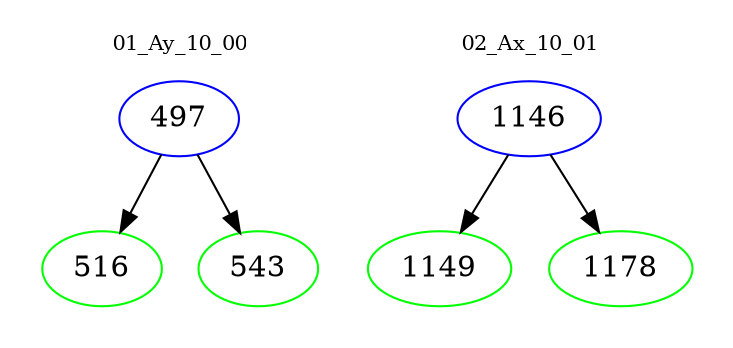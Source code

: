 digraph{
subgraph cluster_0 {
color = white
label = "01_Ay_10_00";
fontsize=10;
T0_497 [label="497", color="blue"]
T0_497 -> T0_516 [color="black"]
T0_516 [label="516", color="green"]
T0_497 -> T0_543 [color="black"]
T0_543 [label="543", color="green"]
}
subgraph cluster_1 {
color = white
label = "02_Ax_10_01";
fontsize=10;
T1_1146 [label="1146", color="blue"]
T1_1146 -> T1_1149 [color="black"]
T1_1149 [label="1149", color="green"]
T1_1146 -> T1_1178 [color="black"]
T1_1178 [label="1178", color="green"]
}
}
